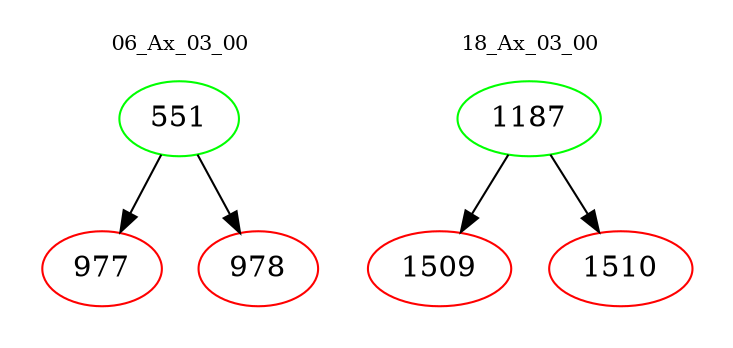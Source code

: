 digraph{
subgraph cluster_0 {
color = white
label = "06_Ax_03_00";
fontsize=10;
T0_551 [label="551", color="green"]
T0_551 -> T0_977 [color="black"]
T0_977 [label="977", color="red"]
T0_551 -> T0_978 [color="black"]
T0_978 [label="978", color="red"]
}
subgraph cluster_1 {
color = white
label = "18_Ax_03_00";
fontsize=10;
T1_1187 [label="1187", color="green"]
T1_1187 -> T1_1509 [color="black"]
T1_1509 [label="1509", color="red"]
T1_1187 -> T1_1510 [color="black"]
T1_1510 [label="1510", color="red"]
}
}
